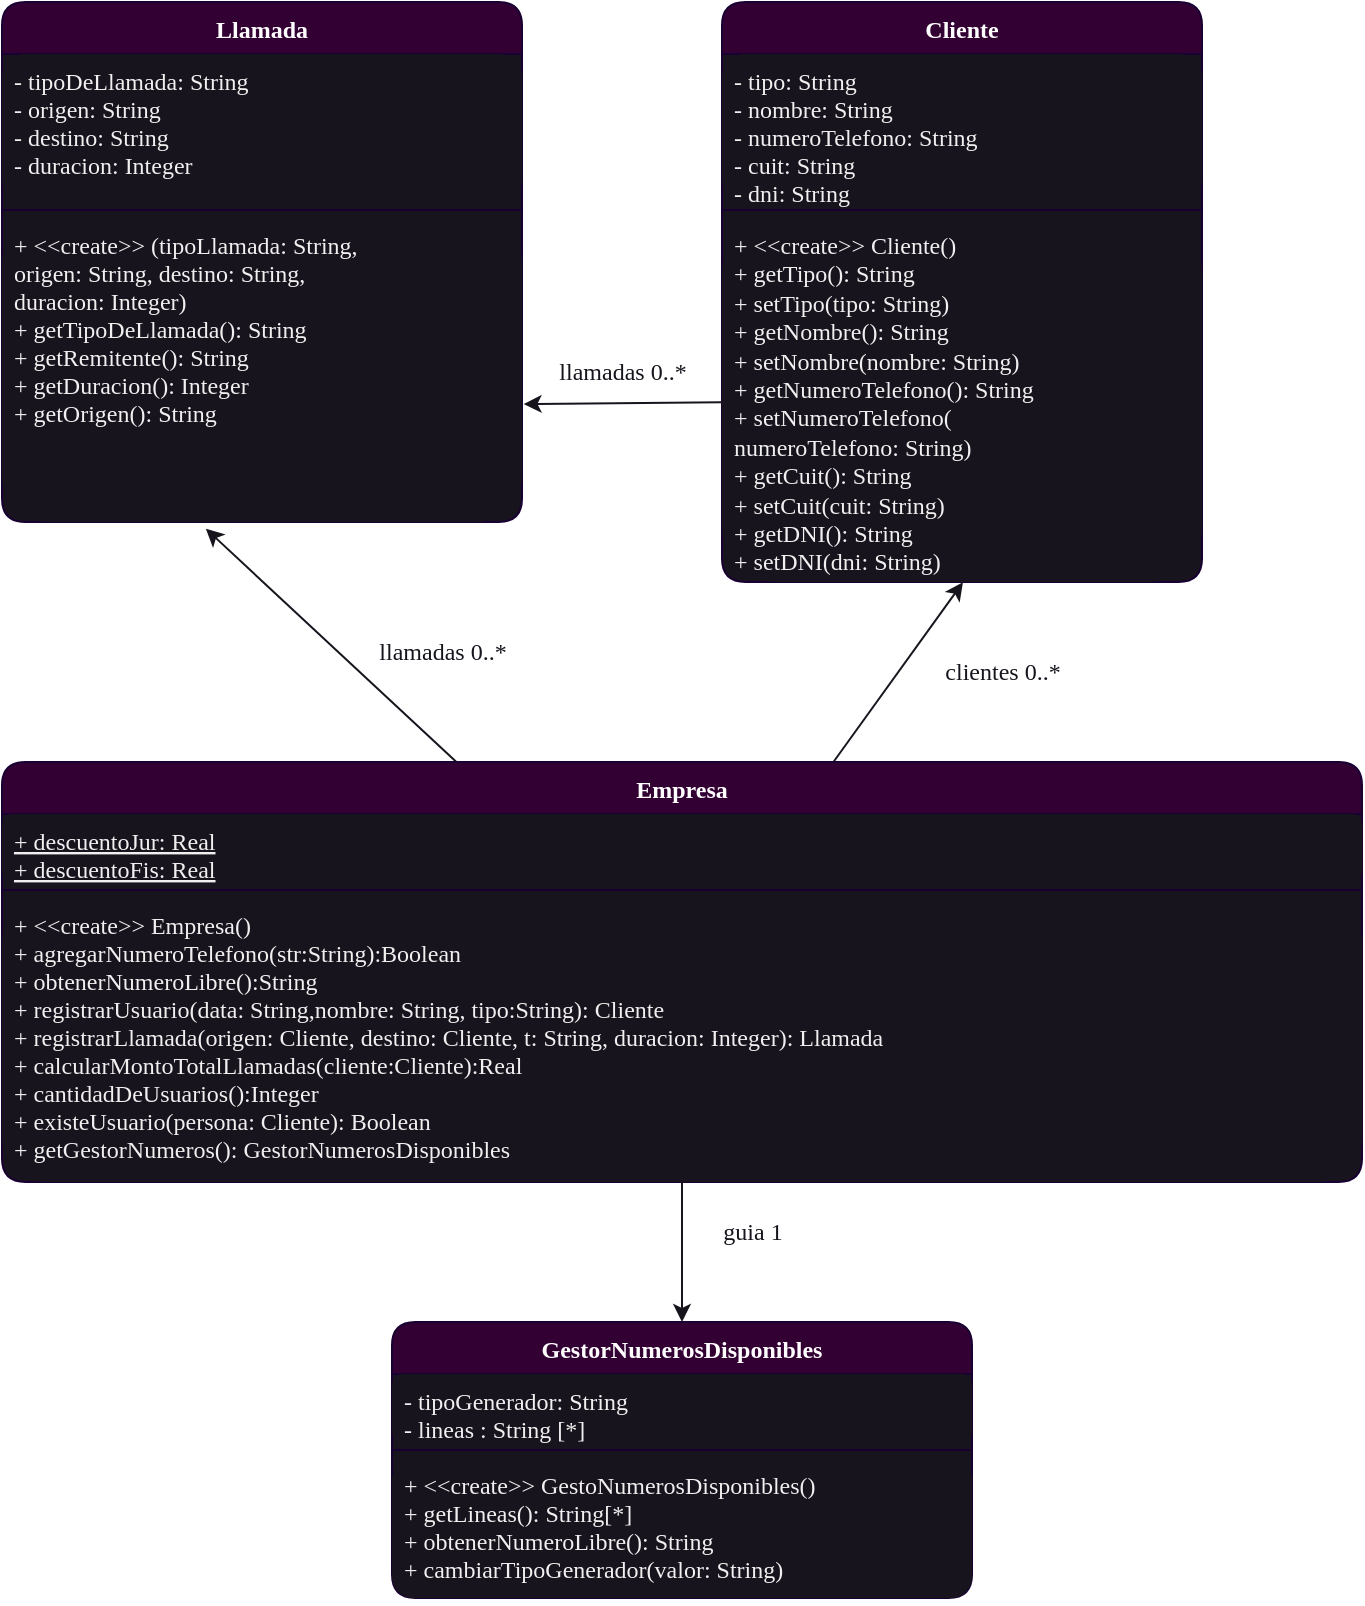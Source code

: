 <mxfile>
    <diagram id="ZDwx_2lt21PSLHX_r7NO" name="Page-1">
        <mxGraphModel dx="1748" dy="371" grid="1" gridSize="10" guides="1" tooltips="1" connect="1" arrows="1" fold="1" page="1" pageScale="1" pageWidth="1169" pageHeight="827" background="#ffffff" math="0" shadow="0">
            <root>
                <mxCell id="0"/>
                <mxCell id="1" parent="0"/>
                <mxCell id="7" value="GestorNumerosDisponibles" style="swimlane;fontStyle=1;align=center;verticalAlign=top;childLayout=stackLayout;horizontal=1;startSize=26;horizontalStack=0;resizeParent=1;resizeParentMax=0;resizeLast=0;collapsible=1;marginBottom=0;fontFamily=JetBrains Mono;fontSource=https%3A%2F%2Ffonts.googleapis.com%2Fcss%3Ffamily%3DJetBrains%2BMono;swimlaneFillColor=#18141D;fillColor=#330033;fontColor=#ffffff;strokeColor=#190033;rounded=1;" parent="1" vertex="1">
                    <mxGeometry x="175" y="670" width="290" height="138" as="geometry"/>
                </mxCell>
                <mxCell id="8" value="- tipoGenerador: String&#10;- lineas : String [*]" style="text;strokeColor=none;fillColor=#18141D;align=left;verticalAlign=top;spacingLeft=4;spacingRight=4;overflow=hidden;rotatable=0;points=[[0,0.5],[1,0.5]];portConstraint=eastwest;fontFamily=JetBrains Mono;fontSource=https%3A%2F%2Ffonts.googleapis.com%2Fcss%3Ffamily%3DJetBrains%2BMono;rounded=1;fontColor=#F0F0F0;" parent="7" vertex="1">
                    <mxGeometry y="26" width="290" height="34" as="geometry"/>
                </mxCell>
                <mxCell id="9" value="" style="line;strokeWidth=1;fillColor=none;align=left;verticalAlign=middle;spacingTop=-1;spacingLeft=3;spacingRight=3;rotatable=0;labelPosition=right;points=[];portConstraint=eastwest;strokeColor=inherit;fontFamily=JetBrains Mono;fontSource=https%3A%2F%2Ffonts.googleapis.com%2Fcss%3Ffamily%3DJetBrains%2BMono;rounded=1;" parent="7" vertex="1">
                    <mxGeometry y="60" width="290" height="8" as="geometry"/>
                </mxCell>
                <mxCell id="10" value="+ &lt;&lt;create&gt;&gt; GestoNumerosDisponibles()&#10;+ getLineas(): String[*]&#10;+ obtenerNumeroLibre(): String&#10;+ cambiarTipoGenerador(valor: String)" style="text;strokeColor=none;fillColor=#18141D;align=left;verticalAlign=top;spacingLeft=4;spacingRight=4;overflow=hidden;rotatable=0;points=[[0,0.5],[1,0.5]];portConstraint=eastwest;fontFamily=JetBrains Mono;fontSource=https%3A%2F%2Ffonts.googleapis.com%2Fcss%3Ffamily%3DJetBrains%2BMono;rounded=1;fontColor=#F0F0F0;" parent="7" vertex="1">
                    <mxGeometry y="68" width="290" height="70" as="geometry"/>
                </mxCell>
                <mxCell id="12" value="Llamada" style="swimlane;fontStyle=1;align=center;verticalAlign=top;childLayout=stackLayout;horizontal=1;startSize=26;horizontalStack=0;resizeParent=1;resizeParentMax=0;resizeLast=0;collapsible=1;marginBottom=0;fontFamily=JetBrains Mono;fontSource=https%3A%2F%2Ffonts.googleapis.com%2Fcss%3Ffamily%3DJetBrains%2BMono;swimlaneFillColor=#18141D;fillColor=#330033;fontColor=#ffffff;strokeColor=#190033;rounded=1;" parent="1" vertex="1">
                    <mxGeometry x="-20" y="10" width="260" height="260" as="geometry"/>
                </mxCell>
                <mxCell id="13" value="- tipoDeLlamada: String&#10;- origen: String&#10;- destino: String&#10;- duracion: Integer" style="text;strokeColor=none;fillColor=#18141D;align=left;verticalAlign=top;spacingLeft=4;spacingRight=4;overflow=hidden;rotatable=0;points=[[0,0.5],[1,0.5]];portConstraint=eastwest;fontFamily=JetBrains Mono;fontSource=https%3A%2F%2Ffonts.googleapis.com%2Fcss%3Ffamily%3DJetBrains%2BMono;rounded=1;fontColor=#F0F0F0;" parent="12" vertex="1">
                    <mxGeometry y="26" width="260" height="74" as="geometry"/>
                </mxCell>
                <mxCell id="14" value="" style="line;strokeWidth=1;fillColor=none;align=left;verticalAlign=middle;spacingTop=-1;spacingLeft=3;spacingRight=3;rotatable=0;labelPosition=right;points=[];portConstraint=eastwest;strokeColor=inherit;fontFamily=JetBrains Mono;fontSource=https%3A%2F%2Ffonts.googleapis.com%2Fcss%3Ffamily%3DJetBrains%2BMono;rounded=1;" parent="12" vertex="1">
                    <mxGeometry y="100" width="260" height="8" as="geometry"/>
                </mxCell>
                <mxCell id="15" value="+ &lt;&lt;create&gt;&gt; (tipoLlamada: String,&#10;origen: String, destino: String,&#10;duracion: Integer)&#10;+ getTipoDeLlamada(): String&#10;+ getRemitente(): String&#10;+ getDuracion(): Integer&#10;+ getOrigen(): String" style="text;strokeColor=none;fillColor=#18141D;align=left;verticalAlign=top;spacingLeft=4;spacingRight=4;overflow=hidden;rotatable=0;points=[[0,0.5],[1,0.5]];portConstraint=eastwest;fontFamily=JetBrains Mono;fontSource=https%3A%2F%2Ffonts.googleapis.com%2Fcss%3Ffamily%3DJetBrains%2BMono;rounded=1;fontColor=#F0F0F0;" parent="12" vertex="1">
                    <mxGeometry y="108" width="260" height="152" as="geometry"/>
                </mxCell>
                <mxCell id="16" value="Cliente" style="swimlane;fontStyle=1;align=center;verticalAlign=top;childLayout=stackLayout;horizontal=1;startSize=26;horizontalStack=0;resizeParent=1;resizeParentMax=0;resizeLast=0;collapsible=1;marginBottom=0;fontFamily=JetBrains Mono;fontSource=https%3A%2F%2Ffonts.googleapis.com%2Fcss%3Ffamily%3DJetBrains%2BMono;swimlaneFillColor=#18141D;fillColor=#330033;fontColor=#ffffff;strokeColor=#190033;gradientColor=none;rounded=1;labelBackgroundColor=none;labelBorderColor=none;" parent="1" vertex="1">
                    <mxGeometry x="340" y="10" width="240" height="290" as="geometry"/>
                </mxCell>
                <mxCell id="17" value="- tipo: String&#10;- nombre: String&#10;- numeroTelefono: String&#10;- cuit: String&#10;- dni: String" style="text;strokeColor=none;fillColor=#18141D;align=left;verticalAlign=top;spacingLeft=4;spacingRight=4;overflow=hidden;rotatable=0;points=[[0,0.5],[1,0.5]];portConstraint=eastwest;fontFamily=JetBrains Mono;fontSource=https%3A%2F%2Ffonts.googleapis.com%2Fcss%3Ffamily%3DJetBrains%2BMono;rounded=1;fontColor=#F0F0F0;" parent="16" vertex="1">
                    <mxGeometry y="26" width="240" height="74" as="geometry"/>
                </mxCell>
                <mxCell id="18" value="" style="line;strokeWidth=1;fillColor=none;align=left;verticalAlign=middle;spacingTop=-1;spacingLeft=3;spacingRight=3;rotatable=0;labelPosition=right;points=[];portConstraint=eastwest;strokeColor=inherit;fontFamily=JetBrains Mono;fontSource=https%3A%2F%2Ffonts.googleapis.com%2Fcss%3Ffamily%3DJetBrains%2BMono;rounded=1;" parent="16" vertex="1">
                    <mxGeometry y="100" width="240" height="8" as="geometry"/>
                </mxCell>
                <mxCell id="19" value="+ &amp;lt;&amp;lt;create&amp;gt;&amp;gt; Cliente()&lt;br&gt;+ getTipo(): String&lt;br&gt;+ setTipo(tipo: String)&lt;br&gt;+ getNombre(): String&lt;br&gt;+ setNombre(nombre: String)&lt;br&gt;+ getNumeroTelefono(): String&lt;br&gt;+ setNumeroTelefono(&lt;br&gt;numeroTelefono: String)&lt;br&gt;+ getCuit(): String&lt;br&gt;+ setCuit(cuit: String)&lt;br&gt;+ getDNI(): String&lt;br&gt;+ setDNI(dni: String)&lt;br&gt;" style="text;strokeColor=none;fillColor=#18141D;align=left;verticalAlign=top;spacingLeft=4;spacingRight=4;overflow=hidden;rotatable=0;points=[[0,0.5],[1,0.5]];portConstraint=eastwest;fontFamily=JetBrains Mono;fontSource=https%3A%2F%2Ffonts.googleapis.com%2Fcss%3Ffamily%3DJetBrains%2BMono;rounded=1;labelBackgroundColor=none;labelBorderColor=none;html=1;fontColor=#F0F0F0;" parent="16" vertex="1">
                    <mxGeometry y="108" width="240" height="182" as="geometry"/>
                </mxCell>
                <mxCell id="40" style="edgeStyle=none;html=1;entryX=0.392;entryY=1.022;entryDx=0;entryDy=0;entryPerimeter=0;labelBackgroundColor=#FFFFFF;strokeColor=#18141D;fontColor=#F0F0F0;" parent="1" source="20" target="15" edge="1">
                    <mxGeometry relative="1" as="geometry"/>
                </mxCell>
                <mxCell id="41" style="edgeStyle=none;html=1;entryX=0.502;entryY=1.001;entryDx=0;entryDy=0;entryPerimeter=0;labelBackgroundColor=#FFFFFF;strokeColor=#18141D;fontColor=#F0F0F0;" parent="1" source="20" target="19" edge="1">
                    <mxGeometry relative="1" as="geometry"/>
                </mxCell>
                <mxCell id="20" value="Empresa" style="swimlane;fontStyle=1;align=center;verticalAlign=top;childLayout=stackLayout;horizontal=1;startSize=26;horizontalStack=0;resizeParent=1;resizeParentMax=0;resizeLast=0;collapsible=1;marginBottom=0;fontFamily=JetBrains Mono;fontSource=https%3A%2F%2Ffonts.googleapis.com%2Fcss%3Ffamily%3DJetBrains%2BMono;swimlaneFillColor=#18141D;fillColor=#330033;fontColor=#FFFFFF;strokeColor=#190033;rounded=1;" parent="1" vertex="1">
                    <mxGeometry x="-20" y="390" width="680" height="210" as="geometry"/>
                </mxCell>
                <mxCell id="21" value="+ descuentoJur: Real&#10;+ descuentoFis: Real" style="text;strokeColor=none;fillColor=#18141D;align=left;verticalAlign=top;spacingLeft=4;spacingRight=4;overflow=hidden;rotatable=0;points=[[0,0.5],[1,0.5]];portConstraint=eastwest;fontFamily=JetBrains Mono;fontSource=https%3A%2F%2Ffonts.googleapis.com%2Fcss%3Ffamily%3DJetBrains%2BMono;rounded=1;fontColor=#F0F0F0;fontStyle=4" parent="20" vertex="1">
                    <mxGeometry y="26" width="680" height="34" as="geometry"/>
                </mxCell>
                <mxCell id="22" value="" style="line;strokeWidth=1;fillColor=none;align=left;verticalAlign=middle;spacingTop=-1;spacingLeft=3;spacingRight=3;rotatable=0;labelPosition=right;points=[];portConstraint=eastwest;strokeColor=inherit;fontFamily=JetBrains Mono;fontSource=https%3A%2F%2Ffonts.googleapis.com%2Fcss%3Ffamily%3DJetBrains%2BMono;rounded=1;" parent="20" vertex="1">
                    <mxGeometry y="60" width="680" height="8" as="geometry"/>
                </mxCell>
                <mxCell id="23" value="+ &lt;&lt;create&gt;&gt; Empresa()&#10;+ agregarNumeroTelefono(str:String):Boolean&#10;+ obtenerNumeroLibre():String&#10;+ registrarUsuario(data: String,nombre: String, tipo:String): Cliente&#10;+ registrarLlamada(origen: Cliente, destino: Cliente, t: String, duracion: Integer): Llamada&#10;+ calcularMontoTotalLlamadas(cliente:Cliente):Real&#10;+ cantidadDeUsuarios():Integer&#10;+ existeUsuario(persona: Cliente): Boolean&#10;+ getGestorNumeros(): GestorNumerosDisponibles" style="text;strokeColor=none;fillColor=#18141D;align=left;verticalAlign=top;spacingLeft=4;spacingRight=4;overflow=hidden;rotatable=0;points=[[0,0.5],[1,0.5]];portConstraint=eastwest;fontFamily=JetBrains Mono;fontSource=https%3A%2F%2Ffonts.googleapis.com%2Fcss%3Ffamily%3DJetBrains%2BMono;rounded=1;shadow=0;glass=0;fontColor=#F0F0F0;" parent="20" vertex="1">
                    <mxGeometry y="68" width="680" height="142" as="geometry"/>
                </mxCell>
                <mxCell id="25" value="llamadas 0..*" style="text;html=1;align=center;verticalAlign=middle;resizable=0;points=[];autosize=1;strokeColor=none;fillColor=none;fontFamily=JetBrains Mono;fontColor=#18141D;fontSource=https%3A%2F%2Ffonts.googleapis.com%2Fcss%3Ffamily%3DJetBrains%2BMono;rounded=1;" parent="1" vertex="1">
                    <mxGeometry x="230" y="180" width="120" height="30" as="geometry"/>
                </mxCell>
                <mxCell id="30" style="edgeStyle=none;html=1;entryX=1.003;entryY=0.612;entryDx=0;entryDy=0;entryPerimeter=0;fontFamily=JetBrains Mono;fontSource=https%3A%2F%2Ffonts.googleapis.com%2Fcss%3Ffamily%3DJetBrains%2BMono;fontColor=#FFFFFF;labelBackgroundColor=#FFFFFF;rounded=1;strokeColor=#18141D;" parent="1" source="19" target="15" edge="1">
                    <mxGeometry relative="1" as="geometry"/>
                </mxCell>
                <mxCell id="33" value="clientes 0..*" style="text;html=1;align=center;verticalAlign=middle;resizable=0;points=[];autosize=1;strokeColor=none;fillColor=none;fontFamily=JetBrains Mono;fontColor=#18141D;fontSource=https%3A%2F%2Ffonts.googleapis.com%2Fcss%3Ffamily%3DJetBrains%2BMono;rounded=1;" parent="1" vertex="1">
                    <mxGeometry x="420" y="330" width="120" height="30" as="geometry"/>
                </mxCell>
                <mxCell id="37" value="guia 1" style="text;html=1;align=center;verticalAlign=middle;resizable=0;points=[];autosize=1;strokeColor=none;fillColor=none;fontFamily=JetBrains Mono;fontColor=#18141D;fontSource=https%3A%2F%2Ffonts.googleapis.com%2Fcss%3Ffamily%3DJetBrains%2BMono;rounded=1;" parent="1" vertex="1">
                    <mxGeometry x="320" y="610" width="70" height="30" as="geometry"/>
                </mxCell>
                <mxCell id="38" value="llamadas 0..*" style="text;html=1;align=center;verticalAlign=middle;resizable=0;points=[];autosize=1;strokeColor=none;fillColor=none;fontFamily=JetBrains Mono;fontColor=#18141D;fontSource=https%3A%2F%2Ffonts.googleapis.com%2Fcss%3Ffamily%3DJetBrains%2BMono;rounded=1;labelBackgroundColor=none;" parent="1" vertex="1">
                    <mxGeometry x="140" y="320" width="120" height="30" as="geometry"/>
                </mxCell>
                <mxCell id="42" style="edgeStyle=none;html=1;labelBackgroundColor=#FFFFFF;strokeColor=#18141D;fontColor=#18141D;" parent="1" source="23" target="7" edge="1">
                    <mxGeometry relative="1" as="geometry"/>
                </mxCell>
            </root>
        </mxGraphModel>
    </diagram>
</mxfile>